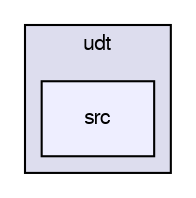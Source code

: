 digraph G {
  bgcolor=transparent;
  compound=true
  node [ fontsize="10", fontname="FreeSans"];
  edge [ labelfontsize="10", labelfontname="FreeSans"];
  subgraph clusterdir_b50e2ce602398f43cf244f9b50c78689 {
    graph [ bgcolor="#ddddee", pencolor="black", label="udt" fontname="FreeSans", fontsize="10", URL="dir_b50e2ce602398f43cf244f9b50c78689.html"]
  dir_520f9506724c9838111611ea79e22869 [shape=box, label="src", style="filled", fillcolor="#eeeeff", pencolor="black", URL="dir_520f9506724c9838111611ea79e22869.html"];
  }
}
